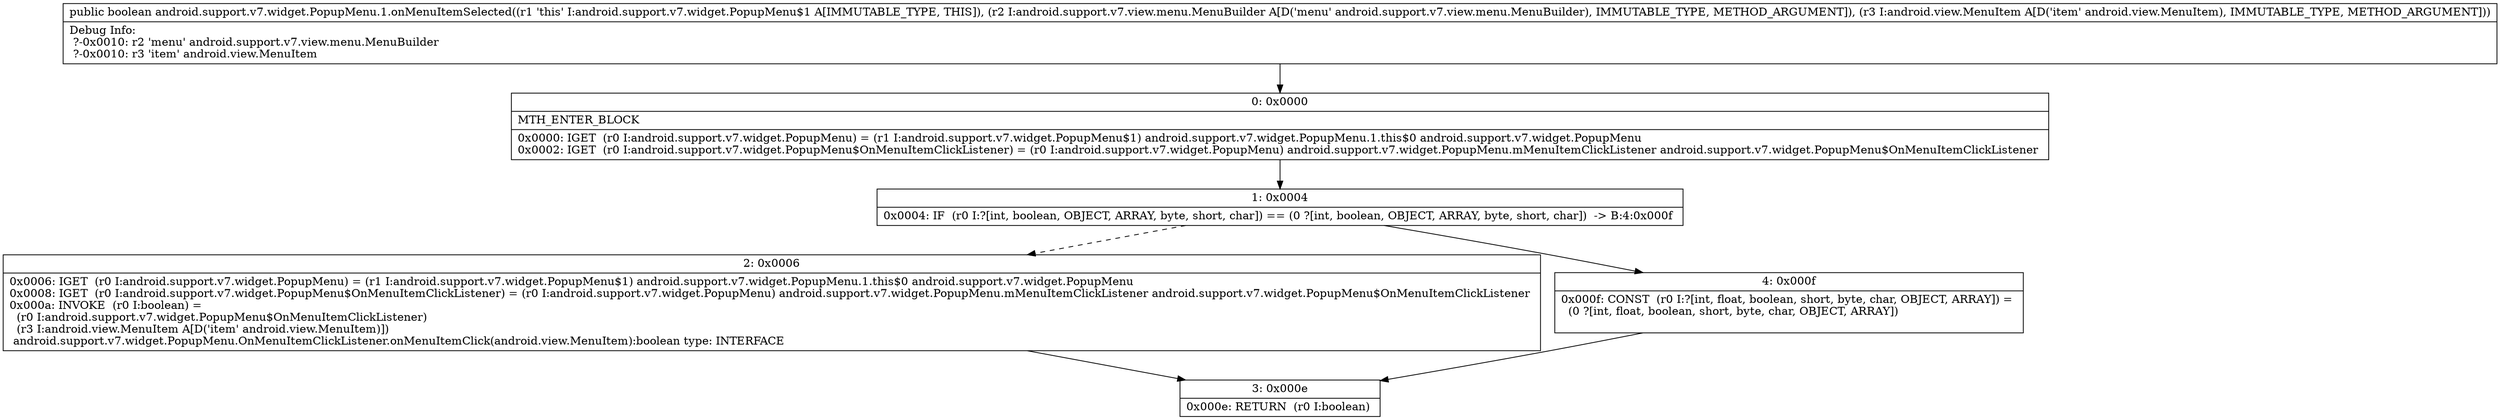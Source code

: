 digraph "CFG forandroid.support.v7.widget.PopupMenu.1.onMenuItemSelected(Landroid\/support\/v7\/view\/menu\/MenuBuilder;Landroid\/view\/MenuItem;)Z" {
Node_0 [shape=record,label="{0\:\ 0x0000|MTH_ENTER_BLOCK\l|0x0000: IGET  (r0 I:android.support.v7.widget.PopupMenu) = (r1 I:android.support.v7.widget.PopupMenu$1) android.support.v7.widget.PopupMenu.1.this$0 android.support.v7.widget.PopupMenu \l0x0002: IGET  (r0 I:android.support.v7.widget.PopupMenu$OnMenuItemClickListener) = (r0 I:android.support.v7.widget.PopupMenu) android.support.v7.widget.PopupMenu.mMenuItemClickListener android.support.v7.widget.PopupMenu$OnMenuItemClickListener \l}"];
Node_1 [shape=record,label="{1\:\ 0x0004|0x0004: IF  (r0 I:?[int, boolean, OBJECT, ARRAY, byte, short, char]) == (0 ?[int, boolean, OBJECT, ARRAY, byte, short, char])  \-\> B:4:0x000f \l}"];
Node_2 [shape=record,label="{2\:\ 0x0006|0x0006: IGET  (r0 I:android.support.v7.widget.PopupMenu) = (r1 I:android.support.v7.widget.PopupMenu$1) android.support.v7.widget.PopupMenu.1.this$0 android.support.v7.widget.PopupMenu \l0x0008: IGET  (r0 I:android.support.v7.widget.PopupMenu$OnMenuItemClickListener) = (r0 I:android.support.v7.widget.PopupMenu) android.support.v7.widget.PopupMenu.mMenuItemClickListener android.support.v7.widget.PopupMenu$OnMenuItemClickListener \l0x000a: INVOKE  (r0 I:boolean) = \l  (r0 I:android.support.v7.widget.PopupMenu$OnMenuItemClickListener)\l  (r3 I:android.view.MenuItem A[D('item' android.view.MenuItem)])\l android.support.v7.widget.PopupMenu.OnMenuItemClickListener.onMenuItemClick(android.view.MenuItem):boolean type: INTERFACE \l}"];
Node_3 [shape=record,label="{3\:\ 0x000e|0x000e: RETURN  (r0 I:boolean) \l}"];
Node_4 [shape=record,label="{4\:\ 0x000f|0x000f: CONST  (r0 I:?[int, float, boolean, short, byte, char, OBJECT, ARRAY]) = \l  (0 ?[int, float, boolean, short, byte, char, OBJECT, ARRAY])\l \l}"];
MethodNode[shape=record,label="{public boolean android.support.v7.widget.PopupMenu.1.onMenuItemSelected((r1 'this' I:android.support.v7.widget.PopupMenu$1 A[IMMUTABLE_TYPE, THIS]), (r2 I:android.support.v7.view.menu.MenuBuilder A[D('menu' android.support.v7.view.menu.MenuBuilder), IMMUTABLE_TYPE, METHOD_ARGUMENT]), (r3 I:android.view.MenuItem A[D('item' android.view.MenuItem), IMMUTABLE_TYPE, METHOD_ARGUMENT]))  | Debug Info:\l  ?\-0x0010: r2 'menu' android.support.v7.view.menu.MenuBuilder\l  ?\-0x0010: r3 'item' android.view.MenuItem\l}"];
MethodNode -> Node_0;
Node_0 -> Node_1;
Node_1 -> Node_2[style=dashed];
Node_1 -> Node_4;
Node_2 -> Node_3;
Node_4 -> Node_3;
}

